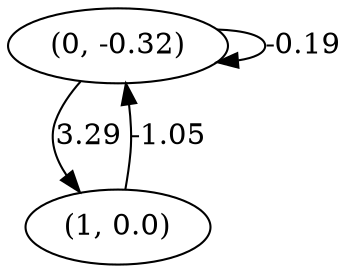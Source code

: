 digraph {
    0 [ label = "(0, -0.32)" ]
    1 [ label = "(1, 0.0)" ]
    0 -> 0 [ label = "-0.19" ]
    1 -> 0 [ label = "-1.05" ]
    0 -> 1 [ label = "3.29" ]
}

